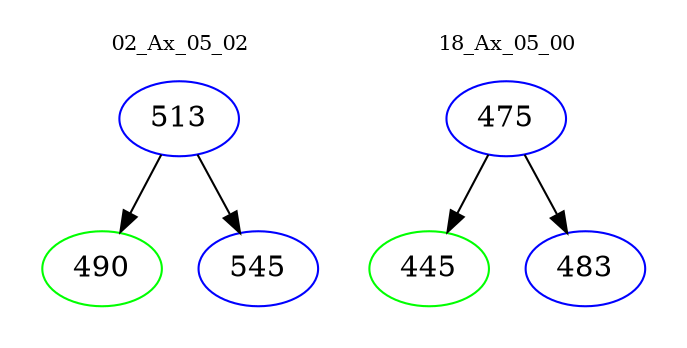digraph{
subgraph cluster_0 {
color = white
label = "02_Ax_05_02";
fontsize=10;
T0_513 [label="513", color="blue"]
T0_513 -> T0_490 [color="black"]
T0_490 [label="490", color="green"]
T0_513 -> T0_545 [color="black"]
T0_545 [label="545", color="blue"]
}
subgraph cluster_1 {
color = white
label = "18_Ax_05_00";
fontsize=10;
T1_475 [label="475", color="blue"]
T1_475 -> T1_445 [color="black"]
T1_445 [label="445", color="green"]
T1_475 -> T1_483 [color="black"]
T1_483 [label="483", color="blue"]
}
}
